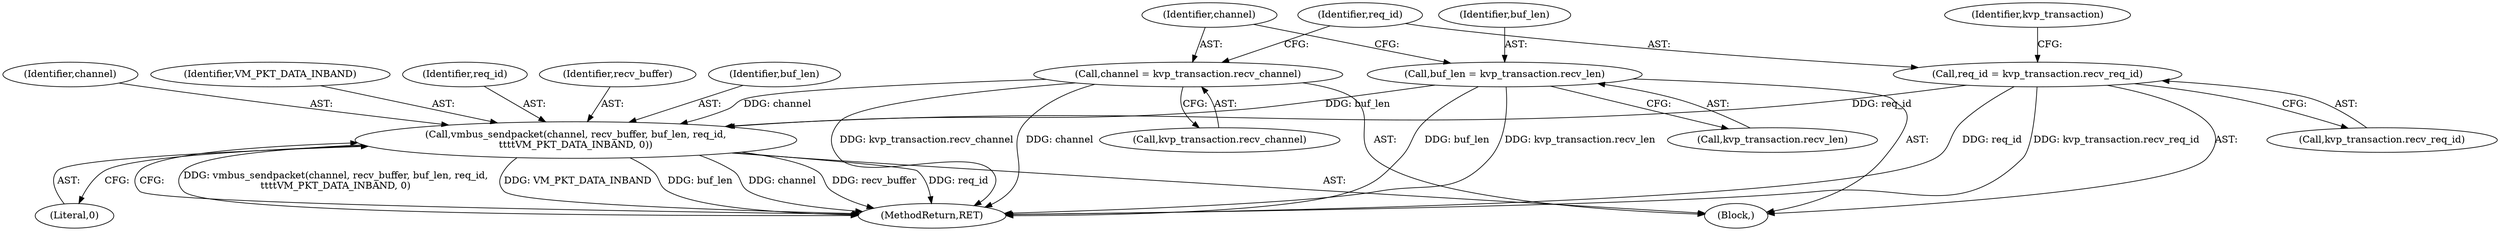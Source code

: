 digraph "0_linux_0720a06a7518c9d0c0125bd5d1f3b6264c55c3dd@API" {
"1000275" [label="(Call,vmbus_sendpacket(channel, recv_buffer, buf_len, req_id,\n\t\t\t\tVM_PKT_DATA_INBAND, 0))"];
"1000138" [label="(Call,channel = kvp_transaction.recv_channel)"];
"1000133" [label="(Call,buf_len = kvp_transaction.recv_len)"];
"1000143" [label="(Call,req_id = kvp_transaction.recv_req_id)"];
"1000144" [label="(Identifier,req_id)"];
"1000114" [label="(Block,)"];
"1000279" [label="(Identifier,req_id)"];
"1000150" [label="(Identifier,kvp_transaction)"];
"1000281" [label="(Literal,0)"];
"1000139" [label="(Identifier,channel)"];
"1000275" [label="(Call,vmbus_sendpacket(channel, recv_buffer, buf_len, req_id,\n\t\t\t\tVM_PKT_DATA_INBAND, 0))"];
"1000277" [label="(Identifier,recv_buffer)"];
"1000278" [label="(Identifier,buf_len)"];
"1000135" [label="(Call,kvp_transaction.recv_len)"];
"1000140" [label="(Call,kvp_transaction.recv_channel)"];
"1000145" [label="(Call,kvp_transaction.recv_req_id)"];
"1000134" [label="(Identifier,buf_len)"];
"1000282" [label="(MethodReturn,RET)"];
"1000133" [label="(Call,buf_len = kvp_transaction.recv_len)"];
"1000276" [label="(Identifier,channel)"];
"1000280" [label="(Identifier,VM_PKT_DATA_INBAND)"];
"1000143" [label="(Call,req_id = kvp_transaction.recv_req_id)"];
"1000138" [label="(Call,channel = kvp_transaction.recv_channel)"];
"1000275" -> "1000114"  [label="AST: "];
"1000275" -> "1000281"  [label="CFG: "];
"1000276" -> "1000275"  [label="AST: "];
"1000277" -> "1000275"  [label="AST: "];
"1000278" -> "1000275"  [label="AST: "];
"1000279" -> "1000275"  [label="AST: "];
"1000280" -> "1000275"  [label="AST: "];
"1000281" -> "1000275"  [label="AST: "];
"1000282" -> "1000275"  [label="CFG: "];
"1000275" -> "1000282"  [label="DDG: vmbus_sendpacket(channel, recv_buffer, buf_len, req_id,\n\t\t\t\tVM_PKT_DATA_INBAND, 0)"];
"1000275" -> "1000282"  [label="DDG: VM_PKT_DATA_INBAND"];
"1000275" -> "1000282"  [label="DDG: buf_len"];
"1000275" -> "1000282"  [label="DDG: channel"];
"1000275" -> "1000282"  [label="DDG: recv_buffer"];
"1000275" -> "1000282"  [label="DDG: req_id"];
"1000138" -> "1000275"  [label="DDG: channel"];
"1000133" -> "1000275"  [label="DDG: buf_len"];
"1000143" -> "1000275"  [label="DDG: req_id"];
"1000138" -> "1000114"  [label="AST: "];
"1000138" -> "1000140"  [label="CFG: "];
"1000139" -> "1000138"  [label="AST: "];
"1000140" -> "1000138"  [label="AST: "];
"1000144" -> "1000138"  [label="CFG: "];
"1000138" -> "1000282"  [label="DDG: channel"];
"1000138" -> "1000282"  [label="DDG: kvp_transaction.recv_channel"];
"1000133" -> "1000114"  [label="AST: "];
"1000133" -> "1000135"  [label="CFG: "];
"1000134" -> "1000133"  [label="AST: "];
"1000135" -> "1000133"  [label="AST: "];
"1000139" -> "1000133"  [label="CFG: "];
"1000133" -> "1000282"  [label="DDG: buf_len"];
"1000133" -> "1000282"  [label="DDG: kvp_transaction.recv_len"];
"1000143" -> "1000114"  [label="AST: "];
"1000143" -> "1000145"  [label="CFG: "];
"1000144" -> "1000143"  [label="AST: "];
"1000145" -> "1000143"  [label="AST: "];
"1000150" -> "1000143"  [label="CFG: "];
"1000143" -> "1000282"  [label="DDG: req_id"];
"1000143" -> "1000282"  [label="DDG: kvp_transaction.recv_req_id"];
}
